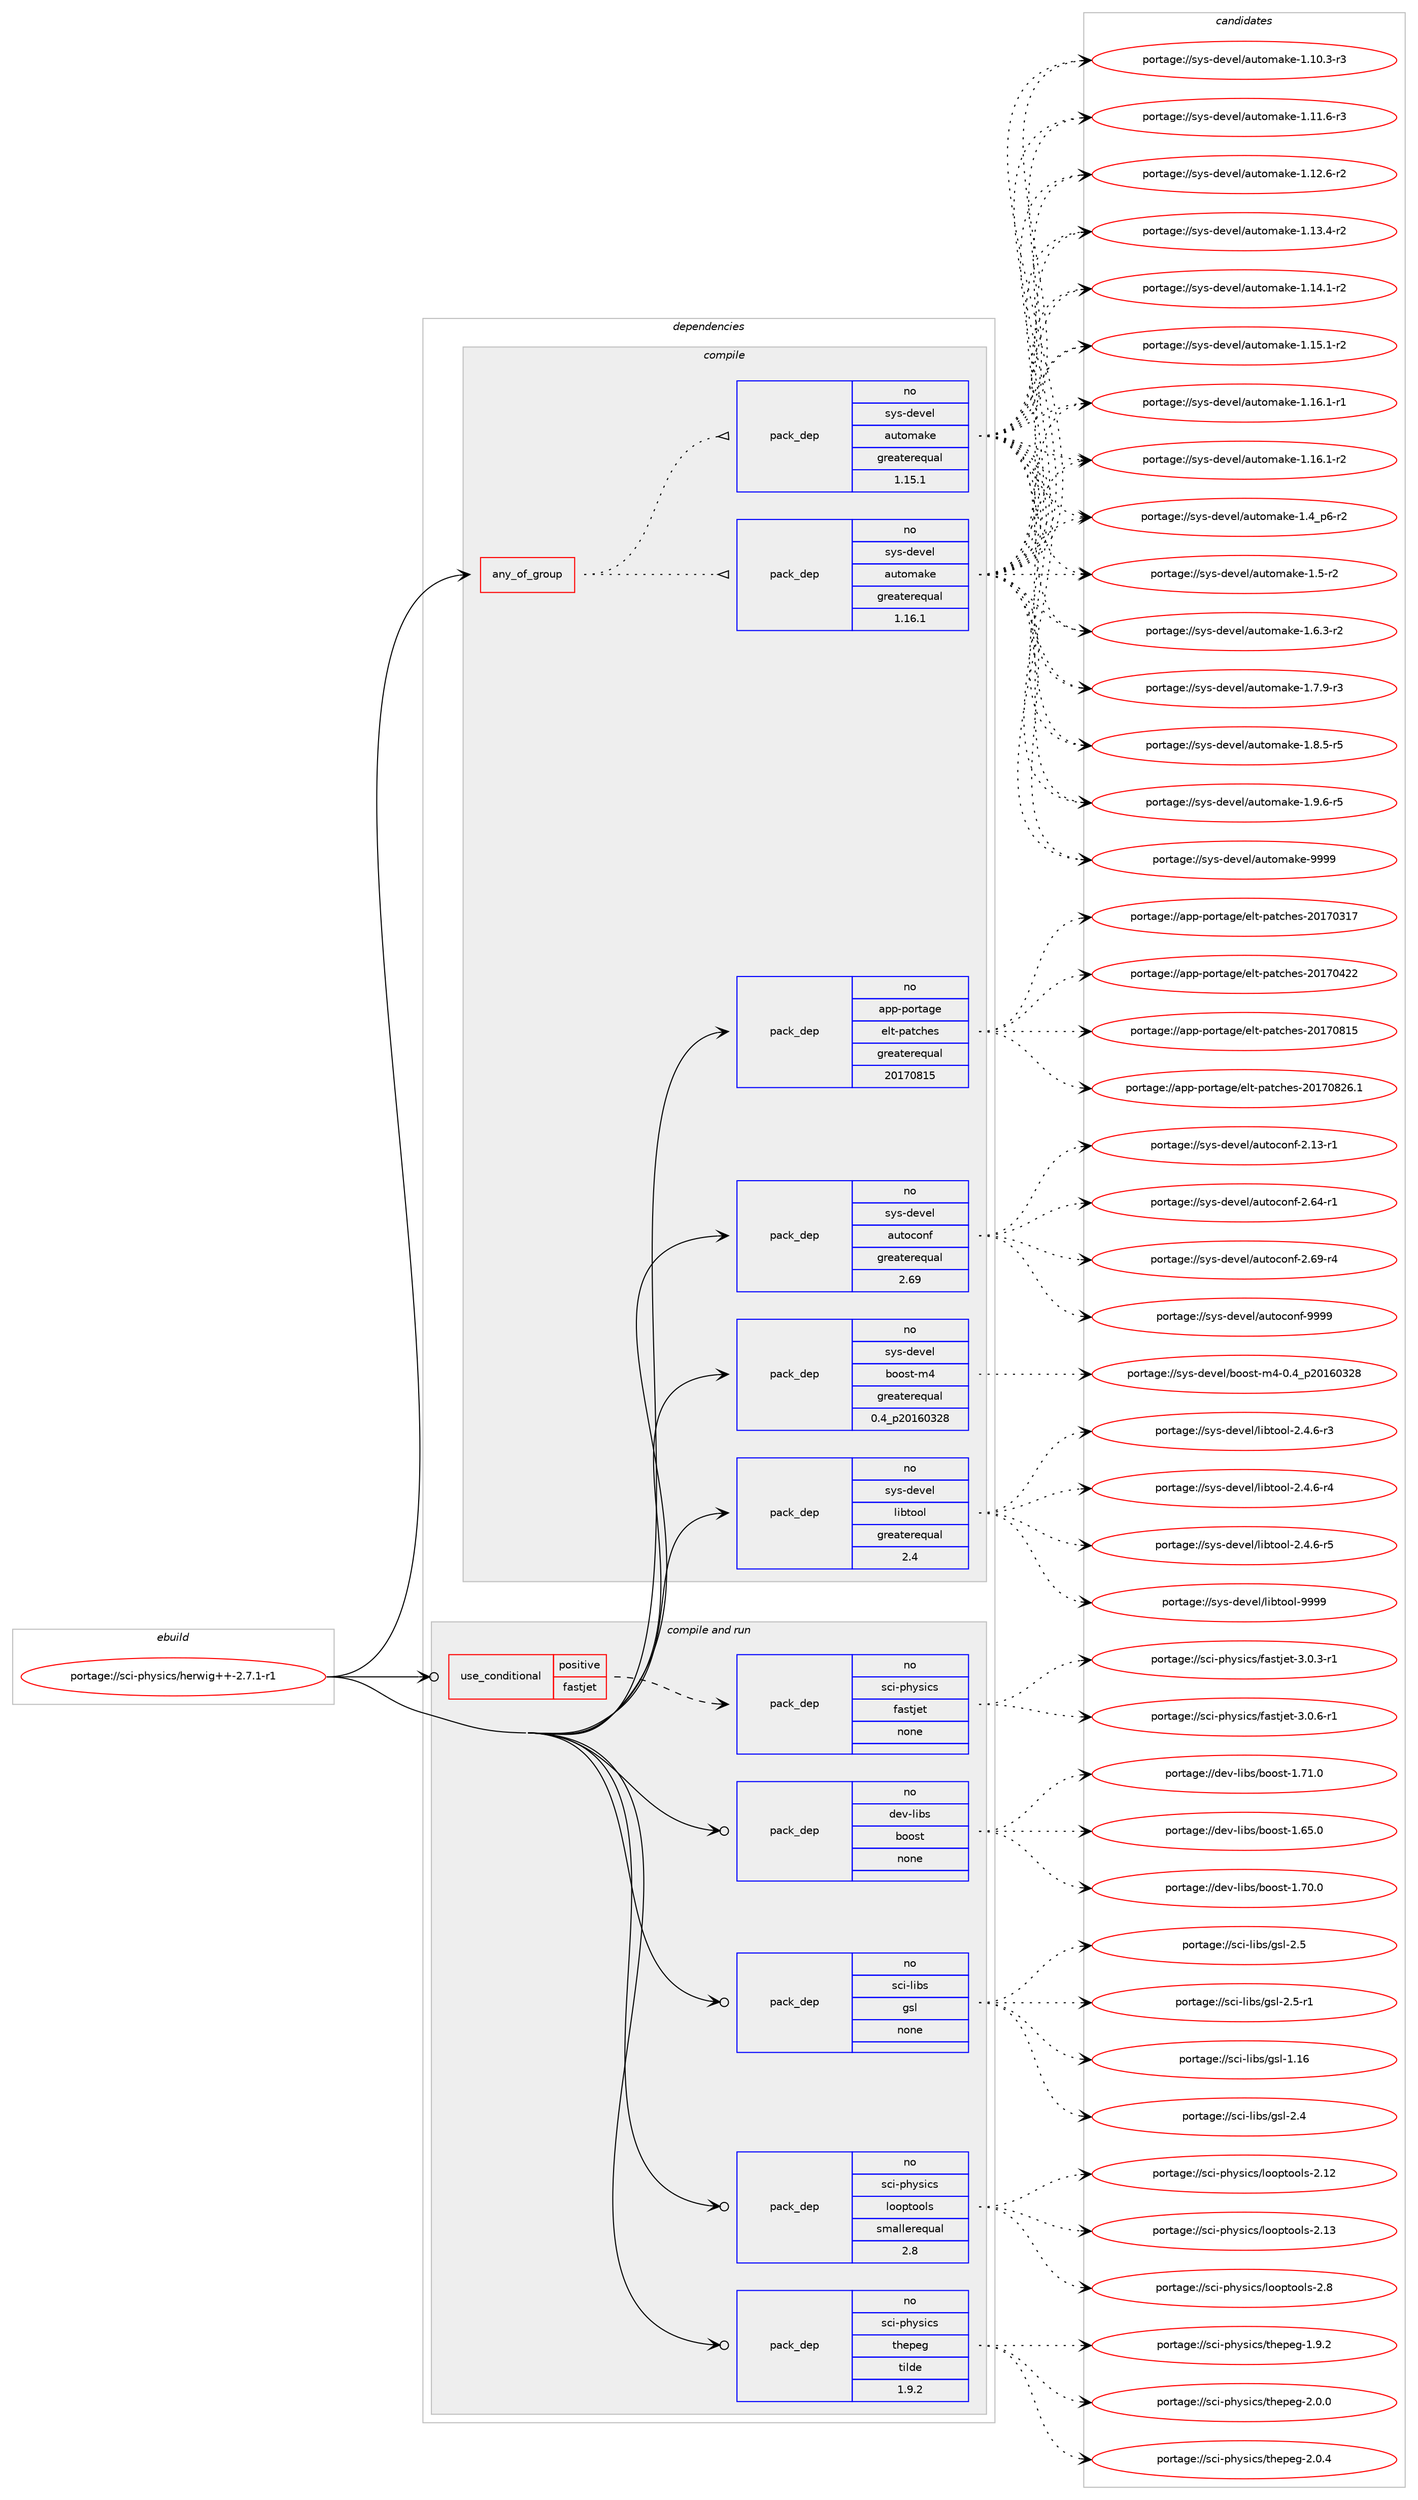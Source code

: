 digraph prolog {

# *************
# Graph options
# *************

newrank=true;
concentrate=true;
compound=true;
graph [rankdir=LR,fontname=Helvetica,fontsize=10,ranksep=1.5];#, ranksep=2.5, nodesep=0.2];
edge  [arrowhead=vee];
node  [fontname=Helvetica,fontsize=10];

# **********
# The ebuild
# **********

subgraph cluster_leftcol {
color=gray;
rank=same;
label=<<i>ebuild</i>>;
id [label="portage://sci-physics/herwig++-2.7.1-r1", color=red, width=4, href="../sci-physics/herwig++-2.7.1-r1.svg"];
}

# ****************
# The dependencies
# ****************

subgraph cluster_midcol {
color=gray;
label=<<i>dependencies</i>>;
subgraph cluster_compile {
fillcolor="#eeeeee";
style=filled;
label=<<i>compile</i>>;
subgraph any6543 {
dependency396432 [label=<<TABLE BORDER="0" CELLBORDER="1" CELLSPACING="0" CELLPADDING="4"><TR><TD CELLPADDING="10">any_of_group</TD></TR></TABLE>>, shape=none, color=red];subgraph pack291637 {
dependency396433 [label=<<TABLE BORDER="0" CELLBORDER="1" CELLSPACING="0" CELLPADDING="4" WIDTH="220"><TR><TD ROWSPAN="6" CELLPADDING="30">pack_dep</TD></TR><TR><TD WIDTH="110">no</TD></TR><TR><TD>sys-devel</TD></TR><TR><TD>automake</TD></TR><TR><TD>greaterequal</TD></TR><TR><TD>1.16.1</TD></TR></TABLE>>, shape=none, color=blue];
}
dependency396432:e -> dependency396433:w [weight=20,style="dotted",arrowhead="oinv"];
subgraph pack291638 {
dependency396434 [label=<<TABLE BORDER="0" CELLBORDER="1" CELLSPACING="0" CELLPADDING="4" WIDTH="220"><TR><TD ROWSPAN="6" CELLPADDING="30">pack_dep</TD></TR><TR><TD WIDTH="110">no</TD></TR><TR><TD>sys-devel</TD></TR><TR><TD>automake</TD></TR><TR><TD>greaterequal</TD></TR><TR><TD>1.15.1</TD></TR></TABLE>>, shape=none, color=blue];
}
dependency396432:e -> dependency396434:w [weight=20,style="dotted",arrowhead="oinv"];
}
id:e -> dependency396432:w [weight=20,style="solid",arrowhead="vee"];
subgraph pack291639 {
dependency396435 [label=<<TABLE BORDER="0" CELLBORDER="1" CELLSPACING="0" CELLPADDING="4" WIDTH="220"><TR><TD ROWSPAN="6" CELLPADDING="30">pack_dep</TD></TR><TR><TD WIDTH="110">no</TD></TR><TR><TD>app-portage</TD></TR><TR><TD>elt-patches</TD></TR><TR><TD>greaterequal</TD></TR><TR><TD>20170815</TD></TR></TABLE>>, shape=none, color=blue];
}
id:e -> dependency396435:w [weight=20,style="solid",arrowhead="vee"];
subgraph pack291640 {
dependency396436 [label=<<TABLE BORDER="0" CELLBORDER="1" CELLSPACING="0" CELLPADDING="4" WIDTH="220"><TR><TD ROWSPAN="6" CELLPADDING="30">pack_dep</TD></TR><TR><TD WIDTH="110">no</TD></TR><TR><TD>sys-devel</TD></TR><TR><TD>autoconf</TD></TR><TR><TD>greaterequal</TD></TR><TR><TD>2.69</TD></TR></TABLE>>, shape=none, color=blue];
}
id:e -> dependency396436:w [weight=20,style="solid",arrowhead="vee"];
subgraph pack291641 {
dependency396437 [label=<<TABLE BORDER="0" CELLBORDER="1" CELLSPACING="0" CELLPADDING="4" WIDTH="220"><TR><TD ROWSPAN="6" CELLPADDING="30">pack_dep</TD></TR><TR><TD WIDTH="110">no</TD></TR><TR><TD>sys-devel</TD></TR><TR><TD>boost-m4</TD></TR><TR><TD>greaterequal</TD></TR><TR><TD>0.4_p20160328</TD></TR></TABLE>>, shape=none, color=blue];
}
id:e -> dependency396437:w [weight=20,style="solid",arrowhead="vee"];
subgraph pack291642 {
dependency396438 [label=<<TABLE BORDER="0" CELLBORDER="1" CELLSPACING="0" CELLPADDING="4" WIDTH="220"><TR><TD ROWSPAN="6" CELLPADDING="30">pack_dep</TD></TR><TR><TD WIDTH="110">no</TD></TR><TR><TD>sys-devel</TD></TR><TR><TD>libtool</TD></TR><TR><TD>greaterequal</TD></TR><TR><TD>2.4</TD></TR></TABLE>>, shape=none, color=blue];
}
id:e -> dependency396438:w [weight=20,style="solid",arrowhead="vee"];
}
subgraph cluster_compileandrun {
fillcolor="#eeeeee";
style=filled;
label=<<i>compile and run</i>>;
subgraph cond98045 {
dependency396439 [label=<<TABLE BORDER="0" CELLBORDER="1" CELLSPACING="0" CELLPADDING="4"><TR><TD ROWSPAN="3" CELLPADDING="10">use_conditional</TD></TR><TR><TD>positive</TD></TR><TR><TD>fastjet</TD></TR></TABLE>>, shape=none, color=red];
subgraph pack291643 {
dependency396440 [label=<<TABLE BORDER="0" CELLBORDER="1" CELLSPACING="0" CELLPADDING="4" WIDTH="220"><TR><TD ROWSPAN="6" CELLPADDING="30">pack_dep</TD></TR><TR><TD WIDTH="110">no</TD></TR><TR><TD>sci-physics</TD></TR><TR><TD>fastjet</TD></TR><TR><TD>none</TD></TR><TR><TD></TD></TR></TABLE>>, shape=none, color=blue];
}
dependency396439:e -> dependency396440:w [weight=20,style="dashed",arrowhead="vee"];
}
id:e -> dependency396439:w [weight=20,style="solid",arrowhead="odotvee"];
subgraph pack291644 {
dependency396441 [label=<<TABLE BORDER="0" CELLBORDER="1" CELLSPACING="0" CELLPADDING="4" WIDTH="220"><TR><TD ROWSPAN="6" CELLPADDING="30">pack_dep</TD></TR><TR><TD WIDTH="110">no</TD></TR><TR><TD>dev-libs</TD></TR><TR><TD>boost</TD></TR><TR><TD>none</TD></TR><TR><TD></TD></TR></TABLE>>, shape=none, color=blue];
}
id:e -> dependency396441:w [weight=20,style="solid",arrowhead="odotvee"];
subgraph pack291645 {
dependency396442 [label=<<TABLE BORDER="0" CELLBORDER="1" CELLSPACING="0" CELLPADDING="4" WIDTH="220"><TR><TD ROWSPAN="6" CELLPADDING="30">pack_dep</TD></TR><TR><TD WIDTH="110">no</TD></TR><TR><TD>sci-libs</TD></TR><TR><TD>gsl</TD></TR><TR><TD>none</TD></TR><TR><TD></TD></TR></TABLE>>, shape=none, color=blue];
}
id:e -> dependency396442:w [weight=20,style="solid",arrowhead="odotvee"];
subgraph pack291646 {
dependency396443 [label=<<TABLE BORDER="0" CELLBORDER="1" CELLSPACING="0" CELLPADDING="4" WIDTH="220"><TR><TD ROWSPAN="6" CELLPADDING="30">pack_dep</TD></TR><TR><TD WIDTH="110">no</TD></TR><TR><TD>sci-physics</TD></TR><TR><TD>looptools</TD></TR><TR><TD>smallerequal</TD></TR><TR><TD>2.8</TD></TR></TABLE>>, shape=none, color=blue];
}
id:e -> dependency396443:w [weight=20,style="solid",arrowhead="odotvee"];
subgraph pack291647 {
dependency396444 [label=<<TABLE BORDER="0" CELLBORDER="1" CELLSPACING="0" CELLPADDING="4" WIDTH="220"><TR><TD ROWSPAN="6" CELLPADDING="30">pack_dep</TD></TR><TR><TD WIDTH="110">no</TD></TR><TR><TD>sci-physics</TD></TR><TR><TD>thepeg</TD></TR><TR><TD>tilde</TD></TR><TR><TD>1.9.2</TD></TR></TABLE>>, shape=none, color=blue];
}
id:e -> dependency396444:w [weight=20,style="solid",arrowhead="odotvee"];
}
subgraph cluster_run {
fillcolor="#eeeeee";
style=filled;
label=<<i>run</i>>;
}
}

# **************
# The candidates
# **************

subgraph cluster_choices {
rank=same;
color=gray;
label=<<i>candidates</i>>;

subgraph choice291637 {
color=black;
nodesep=1;
choiceportage11512111545100101118101108479711711611110997107101454946494846514511451 [label="portage://sys-devel/automake-1.10.3-r3", color=red, width=4,href="../sys-devel/automake-1.10.3-r3.svg"];
choiceportage11512111545100101118101108479711711611110997107101454946494946544511451 [label="portage://sys-devel/automake-1.11.6-r3", color=red, width=4,href="../sys-devel/automake-1.11.6-r3.svg"];
choiceportage11512111545100101118101108479711711611110997107101454946495046544511450 [label="portage://sys-devel/automake-1.12.6-r2", color=red, width=4,href="../sys-devel/automake-1.12.6-r2.svg"];
choiceportage11512111545100101118101108479711711611110997107101454946495146524511450 [label="portage://sys-devel/automake-1.13.4-r2", color=red, width=4,href="../sys-devel/automake-1.13.4-r2.svg"];
choiceportage11512111545100101118101108479711711611110997107101454946495246494511450 [label="portage://sys-devel/automake-1.14.1-r2", color=red, width=4,href="../sys-devel/automake-1.14.1-r2.svg"];
choiceportage11512111545100101118101108479711711611110997107101454946495346494511450 [label="portage://sys-devel/automake-1.15.1-r2", color=red, width=4,href="../sys-devel/automake-1.15.1-r2.svg"];
choiceportage11512111545100101118101108479711711611110997107101454946495446494511449 [label="portage://sys-devel/automake-1.16.1-r1", color=red, width=4,href="../sys-devel/automake-1.16.1-r1.svg"];
choiceportage11512111545100101118101108479711711611110997107101454946495446494511450 [label="portage://sys-devel/automake-1.16.1-r2", color=red, width=4,href="../sys-devel/automake-1.16.1-r2.svg"];
choiceportage115121115451001011181011084797117116111109971071014549465295112544511450 [label="portage://sys-devel/automake-1.4_p6-r2", color=red, width=4,href="../sys-devel/automake-1.4_p6-r2.svg"];
choiceportage11512111545100101118101108479711711611110997107101454946534511450 [label="portage://sys-devel/automake-1.5-r2", color=red, width=4,href="../sys-devel/automake-1.5-r2.svg"];
choiceportage115121115451001011181011084797117116111109971071014549465446514511450 [label="portage://sys-devel/automake-1.6.3-r2", color=red, width=4,href="../sys-devel/automake-1.6.3-r2.svg"];
choiceportage115121115451001011181011084797117116111109971071014549465546574511451 [label="portage://sys-devel/automake-1.7.9-r3", color=red, width=4,href="../sys-devel/automake-1.7.9-r3.svg"];
choiceportage115121115451001011181011084797117116111109971071014549465646534511453 [label="portage://sys-devel/automake-1.8.5-r5", color=red, width=4,href="../sys-devel/automake-1.8.5-r5.svg"];
choiceportage115121115451001011181011084797117116111109971071014549465746544511453 [label="portage://sys-devel/automake-1.9.6-r5", color=red, width=4,href="../sys-devel/automake-1.9.6-r5.svg"];
choiceportage115121115451001011181011084797117116111109971071014557575757 [label="portage://sys-devel/automake-9999", color=red, width=4,href="../sys-devel/automake-9999.svg"];
dependency396433:e -> choiceportage11512111545100101118101108479711711611110997107101454946494846514511451:w [style=dotted,weight="100"];
dependency396433:e -> choiceportage11512111545100101118101108479711711611110997107101454946494946544511451:w [style=dotted,weight="100"];
dependency396433:e -> choiceportage11512111545100101118101108479711711611110997107101454946495046544511450:w [style=dotted,weight="100"];
dependency396433:e -> choiceportage11512111545100101118101108479711711611110997107101454946495146524511450:w [style=dotted,weight="100"];
dependency396433:e -> choiceportage11512111545100101118101108479711711611110997107101454946495246494511450:w [style=dotted,weight="100"];
dependency396433:e -> choiceportage11512111545100101118101108479711711611110997107101454946495346494511450:w [style=dotted,weight="100"];
dependency396433:e -> choiceportage11512111545100101118101108479711711611110997107101454946495446494511449:w [style=dotted,weight="100"];
dependency396433:e -> choiceportage11512111545100101118101108479711711611110997107101454946495446494511450:w [style=dotted,weight="100"];
dependency396433:e -> choiceportage115121115451001011181011084797117116111109971071014549465295112544511450:w [style=dotted,weight="100"];
dependency396433:e -> choiceportage11512111545100101118101108479711711611110997107101454946534511450:w [style=dotted,weight="100"];
dependency396433:e -> choiceportage115121115451001011181011084797117116111109971071014549465446514511450:w [style=dotted,weight="100"];
dependency396433:e -> choiceportage115121115451001011181011084797117116111109971071014549465546574511451:w [style=dotted,weight="100"];
dependency396433:e -> choiceportage115121115451001011181011084797117116111109971071014549465646534511453:w [style=dotted,weight="100"];
dependency396433:e -> choiceportage115121115451001011181011084797117116111109971071014549465746544511453:w [style=dotted,weight="100"];
dependency396433:e -> choiceportage115121115451001011181011084797117116111109971071014557575757:w [style=dotted,weight="100"];
}
subgraph choice291638 {
color=black;
nodesep=1;
choiceportage11512111545100101118101108479711711611110997107101454946494846514511451 [label="portage://sys-devel/automake-1.10.3-r3", color=red, width=4,href="../sys-devel/automake-1.10.3-r3.svg"];
choiceportage11512111545100101118101108479711711611110997107101454946494946544511451 [label="portage://sys-devel/automake-1.11.6-r3", color=red, width=4,href="../sys-devel/automake-1.11.6-r3.svg"];
choiceportage11512111545100101118101108479711711611110997107101454946495046544511450 [label="portage://sys-devel/automake-1.12.6-r2", color=red, width=4,href="../sys-devel/automake-1.12.6-r2.svg"];
choiceportage11512111545100101118101108479711711611110997107101454946495146524511450 [label="portage://sys-devel/automake-1.13.4-r2", color=red, width=4,href="../sys-devel/automake-1.13.4-r2.svg"];
choiceportage11512111545100101118101108479711711611110997107101454946495246494511450 [label="portage://sys-devel/automake-1.14.1-r2", color=red, width=4,href="../sys-devel/automake-1.14.1-r2.svg"];
choiceportage11512111545100101118101108479711711611110997107101454946495346494511450 [label="portage://sys-devel/automake-1.15.1-r2", color=red, width=4,href="../sys-devel/automake-1.15.1-r2.svg"];
choiceportage11512111545100101118101108479711711611110997107101454946495446494511449 [label="portage://sys-devel/automake-1.16.1-r1", color=red, width=4,href="../sys-devel/automake-1.16.1-r1.svg"];
choiceportage11512111545100101118101108479711711611110997107101454946495446494511450 [label="portage://sys-devel/automake-1.16.1-r2", color=red, width=4,href="../sys-devel/automake-1.16.1-r2.svg"];
choiceportage115121115451001011181011084797117116111109971071014549465295112544511450 [label="portage://sys-devel/automake-1.4_p6-r2", color=red, width=4,href="../sys-devel/automake-1.4_p6-r2.svg"];
choiceportage11512111545100101118101108479711711611110997107101454946534511450 [label="portage://sys-devel/automake-1.5-r2", color=red, width=4,href="../sys-devel/automake-1.5-r2.svg"];
choiceportage115121115451001011181011084797117116111109971071014549465446514511450 [label="portage://sys-devel/automake-1.6.3-r2", color=red, width=4,href="../sys-devel/automake-1.6.3-r2.svg"];
choiceportage115121115451001011181011084797117116111109971071014549465546574511451 [label="portage://sys-devel/automake-1.7.9-r3", color=red, width=4,href="../sys-devel/automake-1.7.9-r3.svg"];
choiceportage115121115451001011181011084797117116111109971071014549465646534511453 [label="portage://sys-devel/automake-1.8.5-r5", color=red, width=4,href="../sys-devel/automake-1.8.5-r5.svg"];
choiceportage115121115451001011181011084797117116111109971071014549465746544511453 [label="portage://sys-devel/automake-1.9.6-r5", color=red, width=4,href="../sys-devel/automake-1.9.6-r5.svg"];
choiceportage115121115451001011181011084797117116111109971071014557575757 [label="portage://sys-devel/automake-9999", color=red, width=4,href="../sys-devel/automake-9999.svg"];
dependency396434:e -> choiceportage11512111545100101118101108479711711611110997107101454946494846514511451:w [style=dotted,weight="100"];
dependency396434:e -> choiceportage11512111545100101118101108479711711611110997107101454946494946544511451:w [style=dotted,weight="100"];
dependency396434:e -> choiceportage11512111545100101118101108479711711611110997107101454946495046544511450:w [style=dotted,weight="100"];
dependency396434:e -> choiceportage11512111545100101118101108479711711611110997107101454946495146524511450:w [style=dotted,weight="100"];
dependency396434:e -> choiceportage11512111545100101118101108479711711611110997107101454946495246494511450:w [style=dotted,weight="100"];
dependency396434:e -> choiceportage11512111545100101118101108479711711611110997107101454946495346494511450:w [style=dotted,weight="100"];
dependency396434:e -> choiceportage11512111545100101118101108479711711611110997107101454946495446494511449:w [style=dotted,weight="100"];
dependency396434:e -> choiceportage11512111545100101118101108479711711611110997107101454946495446494511450:w [style=dotted,weight="100"];
dependency396434:e -> choiceportage115121115451001011181011084797117116111109971071014549465295112544511450:w [style=dotted,weight="100"];
dependency396434:e -> choiceportage11512111545100101118101108479711711611110997107101454946534511450:w [style=dotted,weight="100"];
dependency396434:e -> choiceportage115121115451001011181011084797117116111109971071014549465446514511450:w [style=dotted,weight="100"];
dependency396434:e -> choiceportage115121115451001011181011084797117116111109971071014549465546574511451:w [style=dotted,weight="100"];
dependency396434:e -> choiceportage115121115451001011181011084797117116111109971071014549465646534511453:w [style=dotted,weight="100"];
dependency396434:e -> choiceportage115121115451001011181011084797117116111109971071014549465746544511453:w [style=dotted,weight="100"];
dependency396434:e -> choiceportage115121115451001011181011084797117116111109971071014557575757:w [style=dotted,weight="100"];
}
subgraph choice291639 {
color=black;
nodesep=1;
choiceportage97112112451121111141169710310147101108116451129711699104101115455048495548514955 [label="portage://app-portage/elt-patches-20170317", color=red, width=4,href="../app-portage/elt-patches-20170317.svg"];
choiceportage97112112451121111141169710310147101108116451129711699104101115455048495548525050 [label="portage://app-portage/elt-patches-20170422", color=red, width=4,href="../app-portage/elt-patches-20170422.svg"];
choiceportage97112112451121111141169710310147101108116451129711699104101115455048495548564953 [label="portage://app-portage/elt-patches-20170815", color=red, width=4,href="../app-portage/elt-patches-20170815.svg"];
choiceportage971121124511211111411697103101471011081164511297116991041011154550484955485650544649 [label="portage://app-portage/elt-patches-20170826.1", color=red, width=4,href="../app-portage/elt-patches-20170826.1.svg"];
dependency396435:e -> choiceportage97112112451121111141169710310147101108116451129711699104101115455048495548514955:w [style=dotted,weight="100"];
dependency396435:e -> choiceportage97112112451121111141169710310147101108116451129711699104101115455048495548525050:w [style=dotted,weight="100"];
dependency396435:e -> choiceportage97112112451121111141169710310147101108116451129711699104101115455048495548564953:w [style=dotted,weight="100"];
dependency396435:e -> choiceportage971121124511211111411697103101471011081164511297116991041011154550484955485650544649:w [style=dotted,weight="100"];
}
subgraph choice291640 {
color=black;
nodesep=1;
choiceportage1151211154510010111810110847971171161119911111010245504649514511449 [label="portage://sys-devel/autoconf-2.13-r1", color=red, width=4,href="../sys-devel/autoconf-2.13-r1.svg"];
choiceportage1151211154510010111810110847971171161119911111010245504654524511449 [label="portage://sys-devel/autoconf-2.64-r1", color=red, width=4,href="../sys-devel/autoconf-2.64-r1.svg"];
choiceportage1151211154510010111810110847971171161119911111010245504654574511452 [label="portage://sys-devel/autoconf-2.69-r4", color=red, width=4,href="../sys-devel/autoconf-2.69-r4.svg"];
choiceportage115121115451001011181011084797117116111991111101024557575757 [label="portage://sys-devel/autoconf-9999", color=red, width=4,href="../sys-devel/autoconf-9999.svg"];
dependency396436:e -> choiceportage1151211154510010111810110847971171161119911111010245504649514511449:w [style=dotted,weight="100"];
dependency396436:e -> choiceportage1151211154510010111810110847971171161119911111010245504654524511449:w [style=dotted,weight="100"];
dependency396436:e -> choiceportage1151211154510010111810110847971171161119911111010245504654574511452:w [style=dotted,weight="100"];
dependency396436:e -> choiceportage115121115451001011181011084797117116111991111101024557575757:w [style=dotted,weight="100"];
}
subgraph choice291641 {
color=black;
nodesep=1;
choiceportage115121115451001011181011084798111111115116451095245484652951125048495448515056 [label="portage://sys-devel/boost-m4-0.4_p20160328", color=red, width=4,href="../sys-devel/boost-m4-0.4_p20160328.svg"];
dependency396437:e -> choiceportage115121115451001011181011084798111111115116451095245484652951125048495448515056:w [style=dotted,weight="100"];
}
subgraph choice291642 {
color=black;
nodesep=1;
choiceportage1151211154510010111810110847108105981161111111084550465246544511451 [label="portage://sys-devel/libtool-2.4.6-r3", color=red, width=4,href="../sys-devel/libtool-2.4.6-r3.svg"];
choiceportage1151211154510010111810110847108105981161111111084550465246544511452 [label="portage://sys-devel/libtool-2.4.6-r4", color=red, width=4,href="../sys-devel/libtool-2.4.6-r4.svg"];
choiceportage1151211154510010111810110847108105981161111111084550465246544511453 [label="portage://sys-devel/libtool-2.4.6-r5", color=red, width=4,href="../sys-devel/libtool-2.4.6-r5.svg"];
choiceportage1151211154510010111810110847108105981161111111084557575757 [label="portage://sys-devel/libtool-9999", color=red, width=4,href="../sys-devel/libtool-9999.svg"];
dependency396438:e -> choiceportage1151211154510010111810110847108105981161111111084550465246544511451:w [style=dotted,weight="100"];
dependency396438:e -> choiceportage1151211154510010111810110847108105981161111111084550465246544511452:w [style=dotted,weight="100"];
dependency396438:e -> choiceportage1151211154510010111810110847108105981161111111084550465246544511453:w [style=dotted,weight="100"];
dependency396438:e -> choiceportage1151211154510010111810110847108105981161111111084557575757:w [style=dotted,weight="100"];
}
subgraph choice291643 {
color=black;
nodesep=1;
choiceportage11599105451121041211151059911547102971151161061011164551464846514511449 [label="portage://sci-physics/fastjet-3.0.3-r1", color=red, width=4,href="../sci-physics/fastjet-3.0.3-r1.svg"];
choiceportage11599105451121041211151059911547102971151161061011164551464846544511449 [label="portage://sci-physics/fastjet-3.0.6-r1", color=red, width=4,href="../sci-physics/fastjet-3.0.6-r1.svg"];
dependency396440:e -> choiceportage11599105451121041211151059911547102971151161061011164551464846514511449:w [style=dotted,weight="100"];
dependency396440:e -> choiceportage11599105451121041211151059911547102971151161061011164551464846544511449:w [style=dotted,weight="100"];
}
subgraph choice291644 {
color=black;
nodesep=1;
choiceportage1001011184510810598115479811111111511645494654534648 [label="portage://dev-libs/boost-1.65.0", color=red, width=4,href="../dev-libs/boost-1.65.0.svg"];
choiceportage1001011184510810598115479811111111511645494655484648 [label="portage://dev-libs/boost-1.70.0", color=red, width=4,href="../dev-libs/boost-1.70.0.svg"];
choiceportage1001011184510810598115479811111111511645494655494648 [label="portage://dev-libs/boost-1.71.0", color=red, width=4,href="../dev-libs/boost-1.71.0.svg"];
dependency396441:e -> choiceportage1001011184510810598115479811111111511645494654534648:w [style=dotted,weight="100"];
dependency396441:e -> choiceportage1001011184510810598115479811111111511645494655484648:w [style=dotted,weight="100"];
dependency396441:e -> choiceportage1001011184510810598115479811111111511645494655494648:w [style=dotted,weight="100"];
}
subgraph choice291645 {
color=black;
nodesep=1;
choiceportage115991054510810598115471031151084549464954 [label="portage://sci-libs/gsl-1.16", color=red, width=4,href="../sci-libs/gsl-1.16.svg"];
choiceportage1159910545108105981154710311510845504652 [label="portage://sci-libs/gsl-2.4", color=red, width=4,href="../sci-libs/gsl-2.4.svg"];
choiceportage1159910545108105981154710311510845504653 [label="portage://sci-libs/gsl-2.5", color=red, width=4,href="../sci-libs/gsl-2.5.svg"];
choiceportage11599105451081059811547103115108455046534511449 [label="portage://sci-libs/gsl-2.5-r1", color=red, width=4,href="../sci-libs/gsl-2.5-r1.svg"];
dependency396442:e -> choiceportage115991054510810598115471031151084549464954:w [style=dotted,weight="100"];
dependency396442:e -> choiceportage1159910545108105981154710311510845504652:w [style=dotted,weight="100"];
dependency396442:e -> choiceportage1159910545108105981154710311510845504653:w [style=dotted,weight="100"];
dependency396442:e -> choiceportage11599105451081059811547103115108455046534511449:w [style=dotted,weight="100"];
}
subgraph choice291646 {
color=black;
nodesep=1;
choiceportage115991054511210412111510599115471081111111121161111111081154550464950 [label="portage://sci-physics/looptools-2.12", color=red, width=4,href="../sci-physics/looptools-2.12.svg"];
choiceportage115991054511210412111510599115471081111111121161111111081154550464951 [label="portage://sci-physics/looptools-2.13", color=red, width=4,href="../sci-physics/looptools-2.13.svg"];
choiceportage1159910545112104121115105991154710811111111211611111110811545504656 [label="portage://sci-physics/looptools-2.8", color=red, width=4,href="../sci-physics/looptools-2.8.svg"];
dependency396443:e -> choiceportage115991054511210412111510599115471081111111121161111111081154550464950:w [style=dotted,weight="100"];
dependency396443:e -> choiceportage115991054511210412111510599115471081111111121161111111081154550464951:w [style=dotted,weight="100"];
dependency396443:e -> choiceportage1159910545112104121115105991154710811111111211611111110811545504656:w [style=dotted,weight="100"];
}
subgraph choice291647 {
color=black;
nodesep=1;
choiceportage11599105451121041211151059911547116104101112101103454946574650 [label="portage://sci-physics/thepeg-1.9.2", color=red, width=4,href="../sci-physics/thepeg-1.9.2.svg"];
choiceportage11599105451121041211151059911547116104101112101103455046484648 [label="portage://sci-physics/thepeg-2.0.0", color=red, width=4,href="../sci-physics/thepeg-2.0.0.svg"];
choiceportage11599105451121041211151059911547116104101112101103455046484652 [label="portage://sci-physics/thepeg-2.0.4", color=red, width=4,href="../sci-physics/thepeg-2.0.4.svg"];
dependency396444:e -> choiceportage11599105451121041211151059911547116104101112101103454946574650:w [style=dotted,weight="100"];
dependency396444:e -> choiceportage11599105451121041211151059911547116104101112101103455046484648:w [style=dotted,weight="100"];
dependency396444:e -> choiceportage11599105451121041211151059911547116104101112101103455046484652:w [style=dotted,weight="100"];
}
}

}
